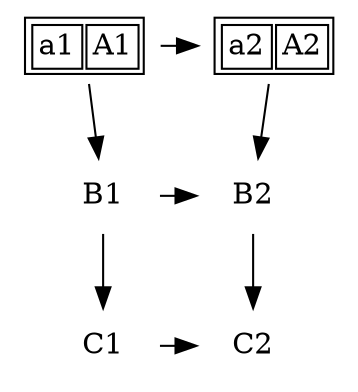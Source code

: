digraph G {
    graph [
        rankdir=TB
    ];
    node [
        shape=plaintext
    ]
    A1 [label=<<TABLE><TR><TD>a1</TD><TD>A1</TD></TR></TABLE>>];
    A2 [label=<<TABLE><TR><TD>a2</TD><TD>A2</TD></TR></TABLE>>];
    A1 -> B1;
    B1 -> C1;
    A2 -> B2;
    B2 -> C2;
    A1 -> A2;
    B1 -> B2;
    C1 -> C2;
    {rankdir=LR; rank=same; A1, A2;}
    {rankdir=LR; rank=same; B1, B2;}
    {rankdir=LR; rank=same; C1, C2;}
}